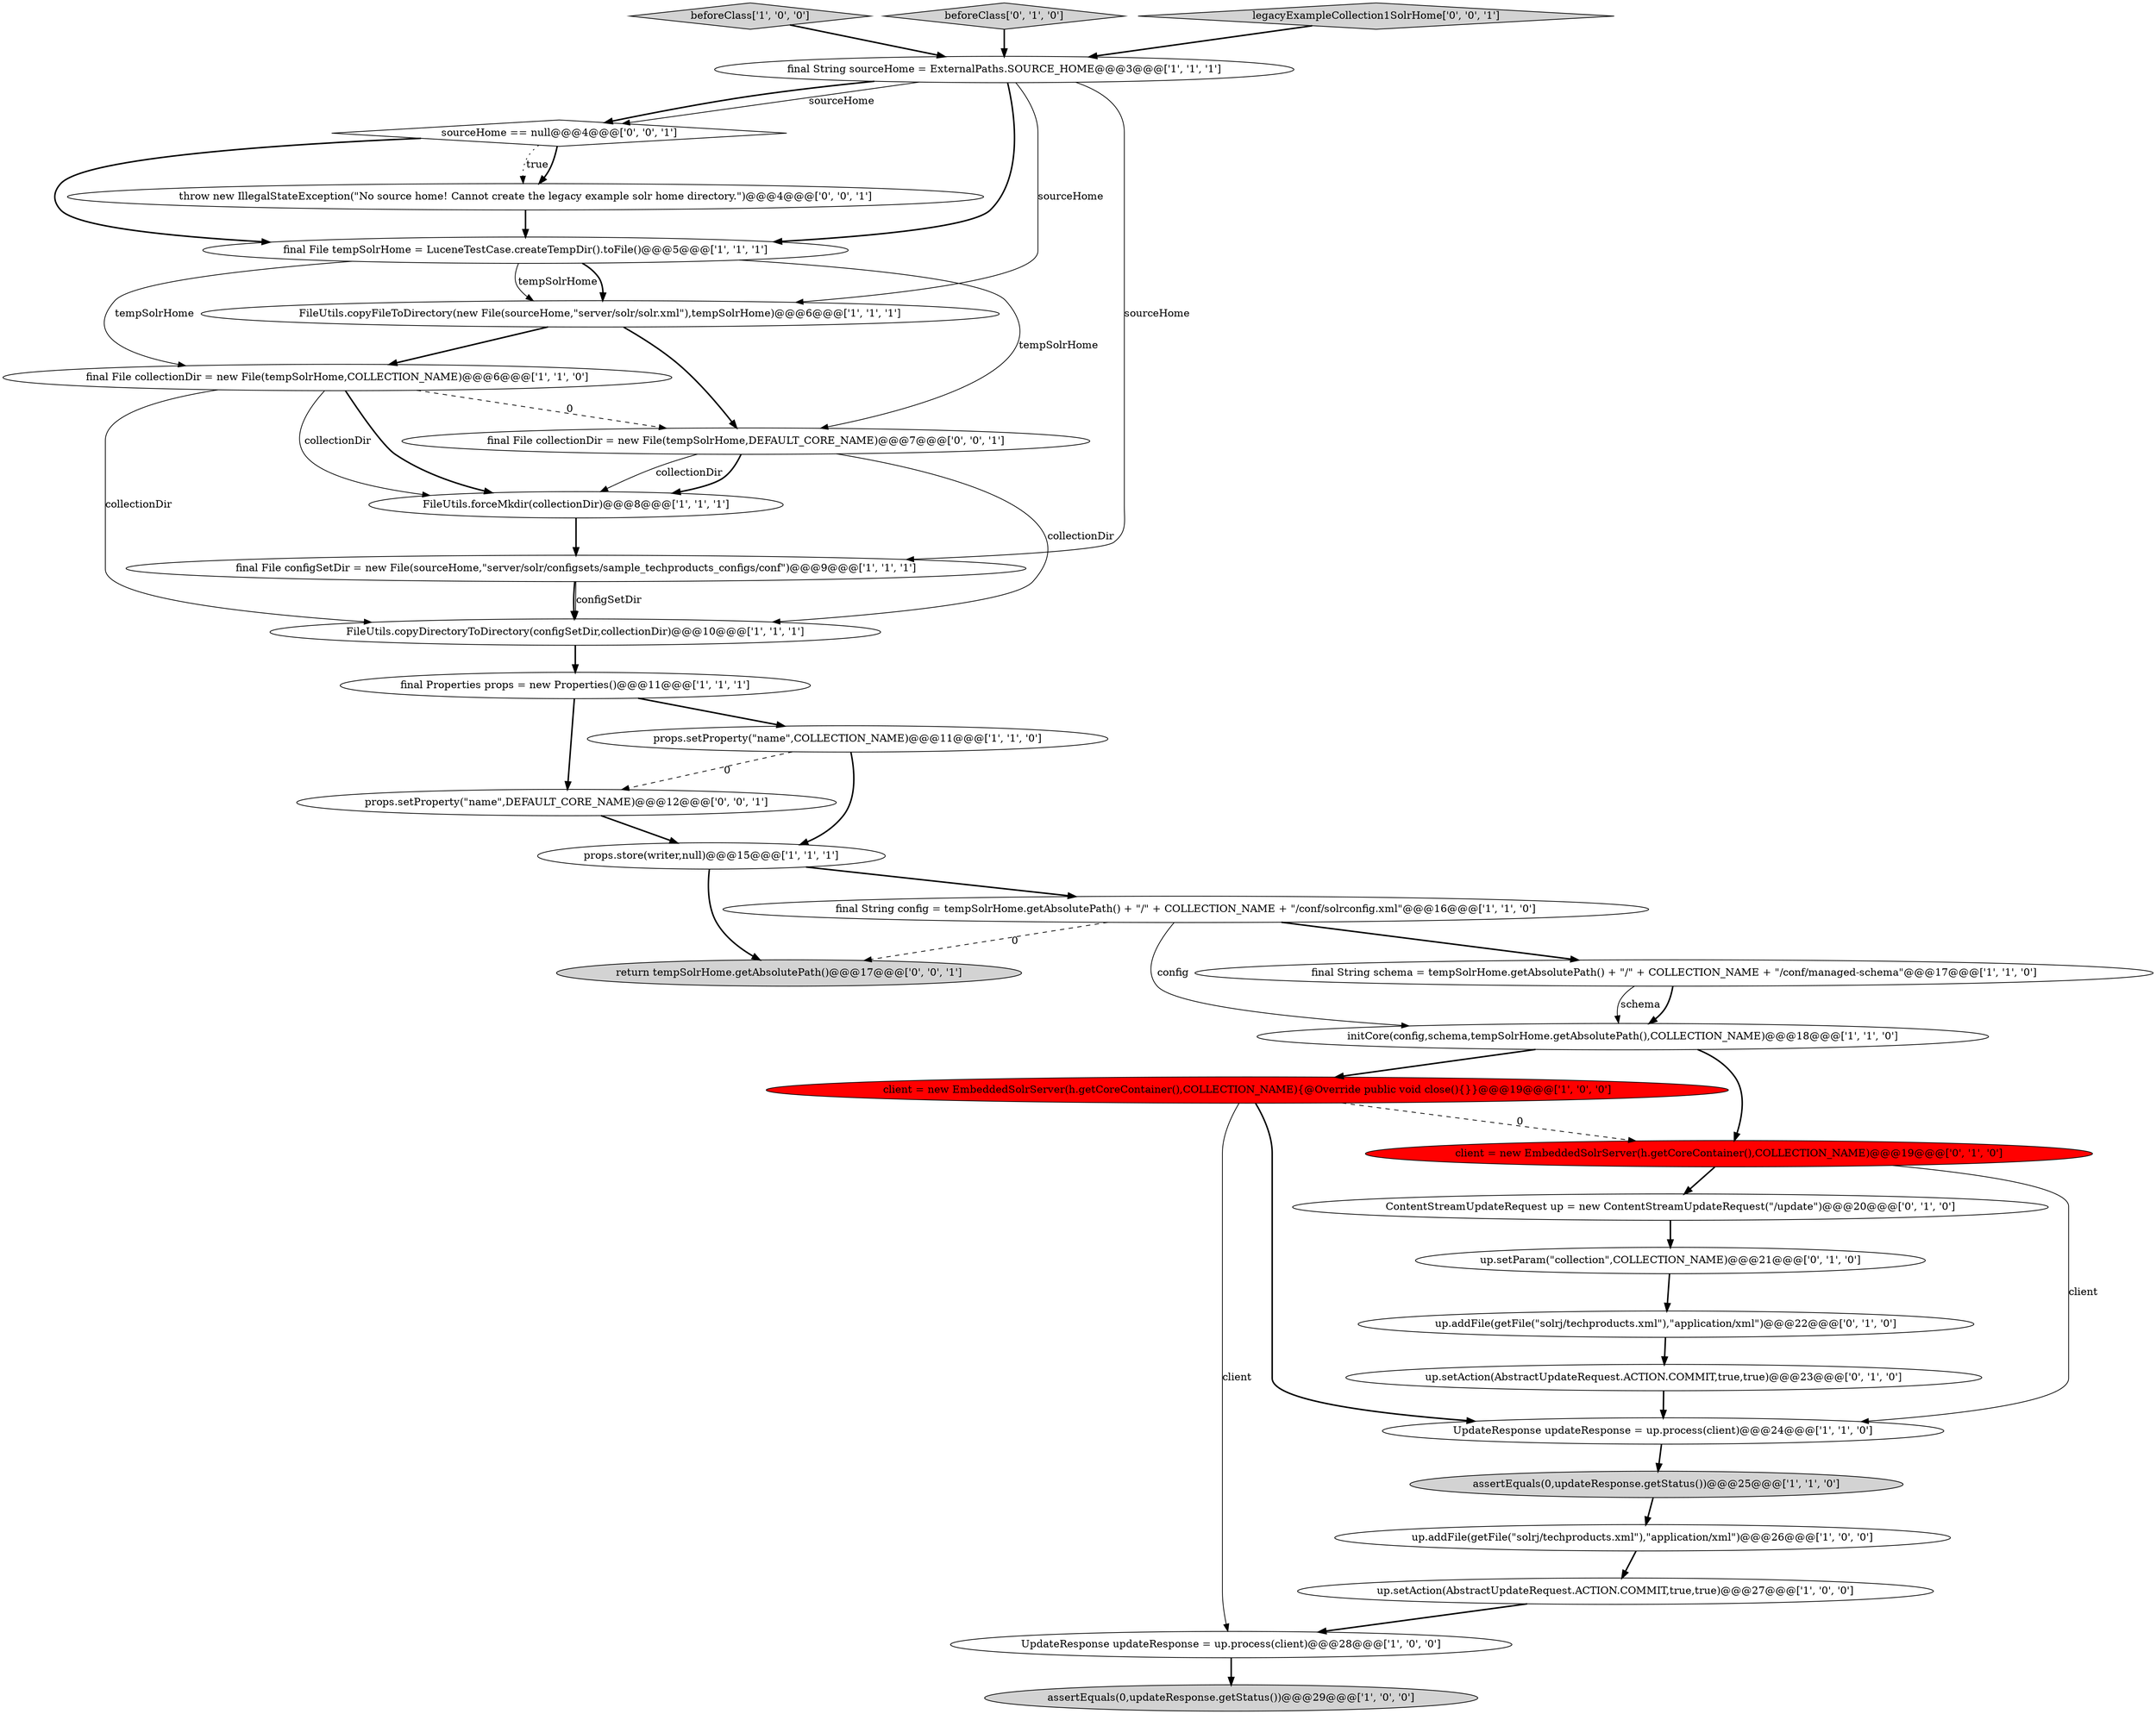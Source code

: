 digraph {
0 [style = filled, label = "assertEquals(0,updateResponse.getStatus())@@@29@@@['1', '0', '0']", fillcolor = lightgray, shape = ellipse image = "AAA0AAABBB1BBB"];
1 [style = filled, label = "final File collectionDir = new File(tempSolrHome,COLLECTION_NAME)@@@6@@@['1', '1', '0']", fillcolor = white, shape = ellipse image = "AAA0AAABBB1BBB"];
12 [style = filled, label = "beforeClass['1', '0', '0']", fillcolor = lightgray, shape = diamond image = "AAA0AAABBB1BBB"];
9 [style = filled, label = "final String config = tempSolrHome.getAbsolutePath() + \"/\" + COLLECTION_NAME + \"/conf/solrconfig.xml\"@@@16@@@['1', '1', '0']", fillcolor = white, shape = ellipse image = "AAA0AAABBB1BBB"];
2 [style = filled, label = "final String schema = tempSolrHome.getAbsolutePath() + \"/\" + COLLECTION_NAME + \"/conf/managed-schema\"@@@17@@@['1', '1', '0']", fillcolor = white, shape = ellipse image = "AAA0AAABBB1BBB"];
4 [style = filled, label = "final Properties props = new Properties()@@@11@@@['1', '1', '1']", fillcolor = white, shape = ellipse image = "AAA0AAABBB1BBB"];
32 [style = filled, label = "props.setProperty(\"name\",DEFAULT_CORE_NAME)@@@12@@@['0', '0', '1']", fillcolor = white, shape = ellipse image = "AAA0AAABBB3BBB"];
14 [style = filled, label = "props.store(writer,null)@@@15@@@['1', '1', '1']", fillcolor = white, shape = ellipse image = "AAA0AAABBB1BBB"];
3 [style = filled, label = "UpdateResponse updateResponse = up.process(client)@@@28@@@['1', '0', '0']", fillcolor = white, shape = ellipse image = "AAA0AAABBB1BBB"];
7 [style = filled, label = "final String sourceHome = ExternalPaths.SOURCE_HOME@@@3@@@['1', '1', '1']", fillcolor = white, shape = ellipse image = "AAA0AAABBB1BBB"];
26 [style = filled, label = "up.addFile(getFile(\"solrj/techproducts.xml\"),\"application/xml\")@@@22@@@['0', '1', '0']", fillcolor = white, shape = ellipse image = "AAA0AAABBB2BBB"];
11 [style = filled, label = "assertEquals(0,updateResponse.getStatus())@@@25@@@['1', '1', '0']", fillcolor = lightgray, shape = ellipse image = "AAA0AAABBB1BBB"];
19 [style = filled, label = "props.setProperty(\"name\",COLLECTION_NAME)@@@11@@@['1', '1', '0']", fillcolor = white, shape = ellipse image = "AAA0AAABBB1BBB"];
16 [style = filled, label = "UpdateResponse updateResponse = up.process(client)@@@24@@@['1', '1', '0']", fillcolor = white, shape = ellipse image = "AAA0AAABBB1BBB"];
10 [style = filled, label = "final File configSetDir = new File(sourceHome,\"server/solr/configsets/sample_techproducts_configs/conf\")@@@9@@@['1', '1', '1']", fillcolor = white, shape = ellipse image = "AAA0AAABBB1BBB"];
18 [style = filled, label = "initCore(config,schema,tempSolrHome.getAbsolutePath(),COLLECTION_NAME)@@@18@@@['1', '1', '0']", fillcolor = white, shape = ellipse image = "AAA0AAABBB1BBB"];
13 [style = filled, label = "FileUtils.forceMkdir(collectionDir)@@@8@@@['1', '1', '1']", fillcolor = white, shape = ellipse image = "AAA0AAABBB1BBB"];
21 [style = filled, label = "ContentStreamUpdateRequest up = new ContentStreamUpdateRequest(\"/update\")@@@20@@@['0', '1', '0']", fillcolor = white, shape = ellipse image = "AAA0AAABBB2BBB"];
24 [style = filled, label = "up.setAction(AbstractUpdateRequest.ACTION.COMMIT,true,true)@@@23@@@['0', '1', '0']", fillcolor = white, shape = ellipse image = "AAA0AAABBB2BBB"];
30 [style = filled, label = "return tempSolrHome.getAbsolutePath()@@@17@@@['0', '0', '1']", fillcolor = lightgray, shape = ellipse image = "AAA0AAABBB3BBB"];
22 [style = filled, label = "client = new EmbeddedSolrServer(h.getCoreContainer(),COLLECTION_NAME)@@@19@@@['0', '1', '0']", fillcolor = red, shape = ellipse image = "AAA1AAABBB2BBB"];
23 [style = filled, label = "up.setParam(\"collection\",COLLECTION_NAME)@@@21@@@['0', '1', '0']", fillcolor = white, shape = ellipse image = "AAA0AAABBB2BBB"];
8 [style = filled, label = "final File tempSolrHome = LuceneTestCase.createTempDir().toFile()@@@5@@@['1', '1', '1']", fillcolor = white, shape = ellipse image = "AAA0AAABBB1BBB"];
20 [style = filled, label = "up.addFile(getFile(\"solrj/techproducts.xml\"),\"application/xml\")@@@26@@@['1', '0', '0']", fillcolor = white, shape = ellipse image = "AAA0AAABBB1BBB"];
28 [style = filled, label = "sourceHome == null@@@4@@@['0', '0', '1']", fillcolor = white, shape = diamond image = "AAA0AAABBB3BBB"];
5 [style = filled, label = "FileUtils.copyFileToDirectory(new File(sourceHome,\"server/solr/solr.xml\"),tempSolrHome)@@@6@@@['1', '1', '1']", fillcolor = white, shape = ellipse image = "AAA0AAABBB1BBB"];
15 [style = filled, label = "FileUtils.copyDirectoryToDirectory(configSetDir,collectionDir)@@@10@@@['1', '1', '1']", fillcolor = white, shape = ellipse image = "AAA0AAABBB1BBB"];
25 [style = filled, label = "beforeClass['0', '1', '0']", fillcolor = lightgray, shape = diamond image = "AAA0AAABBB2BBB"];
27 [style = filled, label = "legacyExampleCollection1SolrHome['0', '0', '1']", fillcolor = lightgray, shape = diamond image = "AAA0AAABBB3BBB"];
31 [style = filled, label = "throw new IllegalStateException(\"No source home! Cannot create the legacy example solr home directory.\")@@@4@@@['0', '0', '1']", fillcolor = white, shape = ellipse image = "AAA0AAABBB3BBB"];
6 [style = filled, label = "client = new EmbeddedSolrServer(h.getCoreContainer(),COLLECTION_NAME){@Override public void close(){}}@@@19@@@['1', '0', '0']", fillcolor = red, shape = ellipse image = "AAA1AAABBB1BBB"];
29 [style = filled, label = "final File collectionDir = new File(tempSolrHome,DEFAULT_CORE_NAME)@@@7@@@['0', '0', '1']", fillcolor = white, shape = ellipse image = "AAA0AAABBB3BBB"];
17 [style = filled, label = "up.setAction(AbstractUpdateRequest.ACTION.COMMIT,true,true)@@@27@@@['1', '0', '0']", fillcolor = white, shape = ellipse image = "AAA0AAABBB1BBB"];
13->10 [style = bold, label=""];
11->20 [style = bold, label=""];
5->29 [style = bold, label=""];
28->31 [style = dotted, label="true"];
20->17 [style = bold, label=""];
8->1 [style = solid, label="tempSolrHome"];
16->11 [style = bold, label=""];
10->15 [style = bold, label=""];
14->30 [style = bold, label=""];
10->15 [style = solid, label="configSetDir"];
1->13 [style = solid, label="collectionDir"];
9->2 [style = bold, label=""];
28->31 [style = bold, label=""];
4->19 [style = bold, label=""];
1->29 [style = dashed, label="0"];
23->26 [style = bold, label=""];
22->21 [style = bold, label=""];
7->10 [style = solid, label="sourceHome"];
1->15 [style = solid, label="collectionDir"];
2->18 [style = bold, label=""];
32->14 [style = bold, label=""];
7->8 [style = bold, label=""];
26->24 [style = bold, label=""];
25->7 [style = bold, label=""];
1->13 [style = bold, label=""];
12->7 [style = bold, label=""];
8->5 [style = solid, label="tempSolrHome"];
3->0 [style = bold, label=""];
6->22 [style = dashed, label="0"];
7->28 [style = solid, label="sourceHome"];
24->16 [style = bold, label=""];
5->1 [style = bold, label=""];
29->15 [style = solid, label="collectionDir"];
7->5 [style = solid, label="sourceHome"];
18->22 [style = bold, label=""];
19->14 [style = bold, label=""];
8->5 [style = bold, label=""];
7->28 [style = bold, label=""];
18->6 [style = bold, label=""];
6->16 [style = bold, label=""];
8->29 [style = solid, label="tempSolrHome"];
28->8 [style = bold, label=""];
27->7 [style = bold, label=""];
29->13 [style = solid, label="collectionDir"];
15->4 [style = bold, label=""];
6->3 [style = solid, label="client"];
2->18 [style = solid, label="schema"];
17->3 [style = bold, label=""];
9->18 [style = solid, label="config"];
14->9 [style = bold, label=""];
19->32 [style = dashed, label="0"];
22->16 [style = solid, label="client"];
9->30 [style = dashed, label="0"];
31->8 [style = bold, label=""];
4->32 [style = bold, label=""];
21->23 [style = bold, label=""];
29->13 [style = bold, label=""];
}
